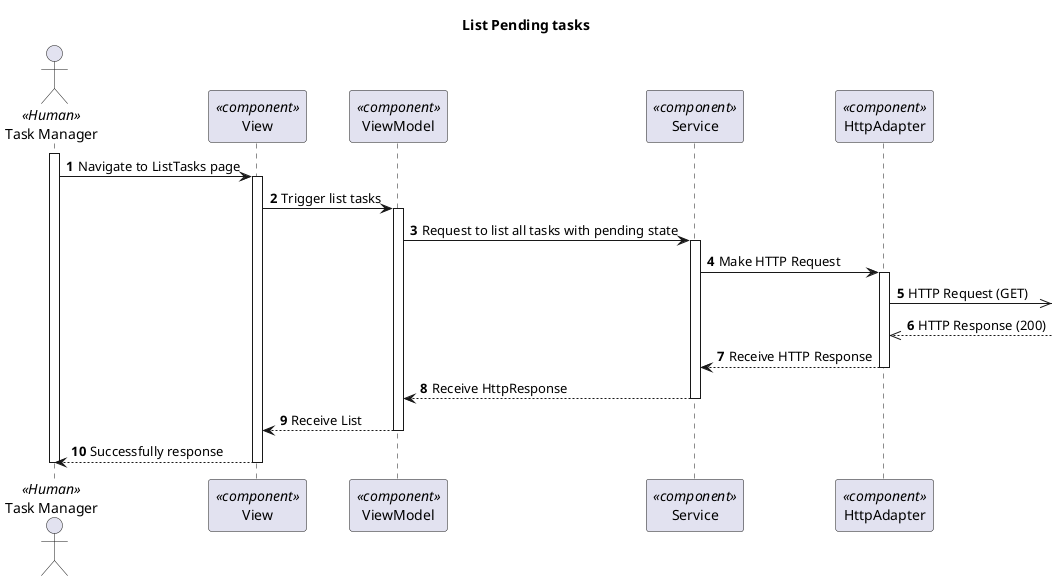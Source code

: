 @startuml Process View - Level 3

autonumber
skinparam packageStyle rect

title List Pending tasks

actor "Task Manager" as FM <<Human>>
participant "View" as view <<component>>
participant "ViewModel" as viewModel <<component>>
participant "Service" as service <<component>>
participant "HttpAdapter" as httpAdapter <<component>>

activate FM
FM -> view : Navigate to ListTasks page
activate view
view -> viewModel : Trigger list tasks

activate viewModel
viewModel -> service : Request to list all tasks with pending state

activate service
service -> httpAdapter : Make HTTP Request
activate httpAdapter
httpAdapter ->> : HTTP Request (GET)
httpAdapter <<-- : HTTP Response (200)
httpAdapter --> service : Receive HTTP Response
deactivate httpAdapter

service --> viewModel : Receive HttpResponse
deactivate service
viewModel --> view : Receive List
deactivate viewModel

FM <-- view : Successfully response
deactivate view
deactivate FM
@enduml
